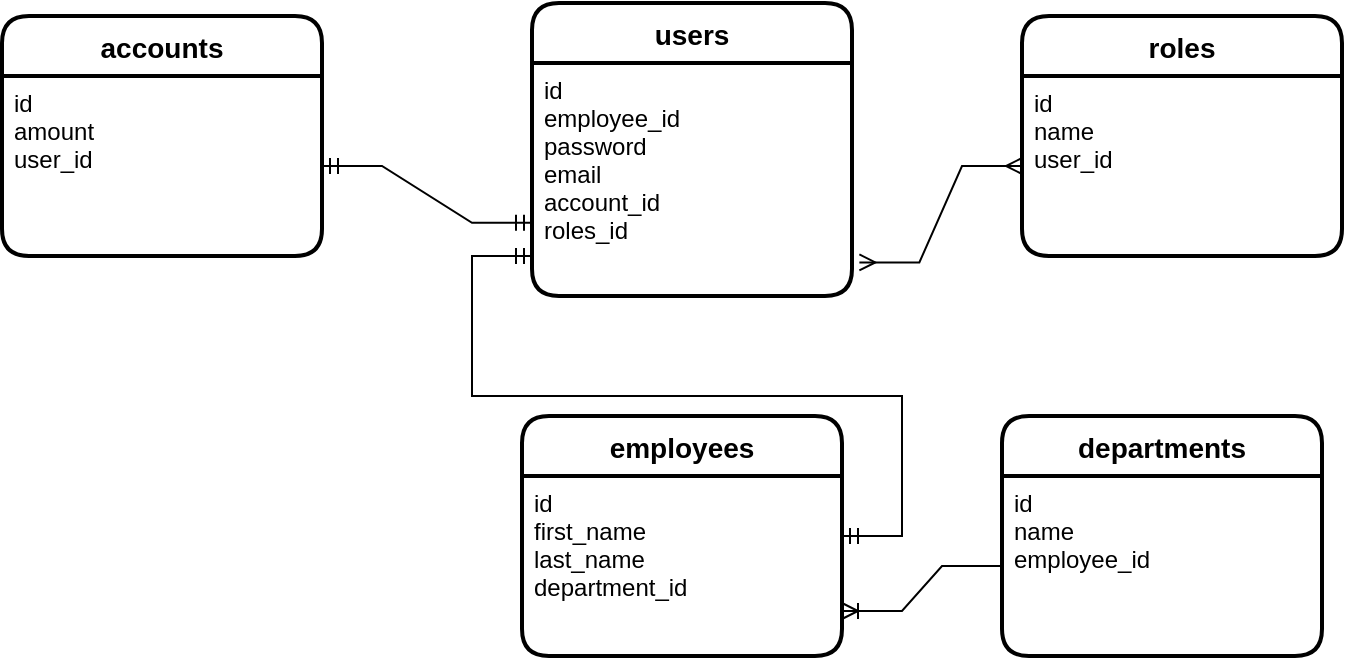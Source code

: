 <mxfile version="20.3.3" type="github">
  <diagram id="R2lEEEUBdFMjLlhIrx00" name="Page-1">
    <mxGraphModel dx="1632" dy="411" grid="1" gridSize="10" guides="1" tooltips="1" connect="1" arrows="1" fold="1" page="1" pageScale="1" pageWidth="850" pageHeight="1100" math="0" shadow="0" extFonts="Permanent Marker^https://fonts.googleapis.com/css?family=Permanent+Marker">
      <root>
        <mxCell id="0" />
        <mxCell id="1" parent="0" />
        <mxCell id="R6Zpb3YCfQ7Uk_6Jtfor-1" value="accounts" style="swimlane;childLayout=stackLayout;horizontal=1;startSize=30;horizontalStack=0;rounded=1;fontSize=14;fontStyle=1;strokeWidth=2;resizeParent=0;resizeLast=1;shadow=0;dashed=0;align=center;" vertex="1" parent="1">
          <mxGeometry y="10" width="160" height="120" as="geometry" />
        </mxCell>
        <mxCell id="R6Zpb3YCfQ7Uk_6Jtfor-2" value="id&#xa;amount&#xa;user_id" style="align=left;strokeColor=none;fillColor=none;spacingLeft=4;fontSize=12;verticalAlign=top;resizable=0;rotatable=0;part=1;" vertex="1" parent="R6Zpb3YCfQ7Uk_6Jtfor-1">
          <mxGeometry y="30" width="160" height="90" as="geometry" />
        </mxCell>
        <mxCell id="R6Zpb3YCfQ7Uk_6Jtfor-4" value="users" style="swimlane;childLayout=stackLayout;horizontal=1;startSize=30;horizontalStack=0;rounded=1;fontSize=14;fontStyle=1;strokeWidth=2;resizeParent=0;resizeLast=1;shadow=0;dashed=0;align=center;" vertex="1" parent="1">
          <mxGeometry x="265" y="3.5" width="160" height="146.5" as="geometry" />
        </mxCell>
        <mxCell id="R6Zpb3YCfQ7Uk_6Jtfor-5" value="id&#xa;employee_id&#xa;password&#xa;email&#xa;account_id&#xa;roles_id" style="align=left;strokeColor=none;fillColor=none;spacingLeft=4;fontSize=12;verticalAlign=top;resizable=0;rotatable=0;part=1;" vertex="1" parent="R6Zpb3YCfQ7Uk_6Jtfor-4">
          <mxGeometry y="30" width="160" height="116.5" as="geometry" />
        </mxCell>
        <mxCell id="R6Zpb3YCfQ7Uk_6Jtfor-8" value="" style="edgeStyle=entityRelationEdgeStyle;fontSize=12;html=1;endArrow=ERmandOne;startArrow=ERmandOne;rounded=0;exitX=1;exitY=0.5;exitDx=0;exitDy=0;entryX=0;entryY=0.75;entryDx=0;entryDy=0;" edge="1" parent="1" source="R6Zpb3YCfQ7Uk_6Jtfor-2" target="R6Zpb3YCfQ7Uk_6Jtfor-4">
          <mxGeometry width="100" height="100" relative="1" as="geometry">
            <mxPoint x="260" y="230" as="sourcePoint" />
            <mxPoint x="360" y="130" as="targetPoint" />
          </mxGeometry>
        </mxCell>
        <mxCell id="R6Zpb3YCfQ7Uk_6Jtfor-9" value="roles" style="swimlane;childLayout=stackLayout;horizontal=1;startSize=30;horizontalStack=0;rounded=1;fontSize=14;fontStyle=1;strokeWidth=2;resizeParent=0;resizeLast=1;shadow=0;dashed=0;align=center;" vertex="1" parent="1">
          <mxGeometry x="510" y="10" width="160" height="120" as="geometry" />
        </mxCell>
        <mxCell id="R6Zpb3YCfQ7Uk_6Jtfor-10" value="id&#xa;name&#xa;user_id" style="align=left;strokeColor=none;fillColor=none;spacingLeft=4;fontSize=12;verticalAlign=top;resizable=0;rotatable=0;part=1;" vertex="1" parent="R6Zpb3YCfQ7Uk_6Jtfor-9">
          <mxGeometry y="30" width="160" height="90" as="geometry" />
        </mxCell>
        <mxCell id="R6Zpb3YCfQ7Uk_6Jtfor-12" value="" style="edgeStyle=entityRelationEdgeStyle;fontSize=12;html=1;endArrow=ERmany;startArrow=ERmany;rounded=0;entryX=0;entryY=0.5;entryDx=0;entryDy=0;exitX=1.023;exitY=0.856;exitDx=0;exitDy=0;exitPerimeter=0;" edge="1" parent="1" source="R6Zpb3YCfQ7Uk_6Jtfor-5" target="R6Zpb3YCfQ7Uk_6Jtfor-10">
          <mxGeometry width="100" height="100" relative="1" as="geometry">
            <mxPoint x="380" y="220" as="sourcePoint" />
            <mxPoint x="480" y="120" as="targetPoint" />
          </mxGeometry>
        </mxCell>
        <mxCell id="R6Zpb3YCfQ7Uk_6Jtfor-13" value="employees" style="swimlane;childLayout=stackLayout;horizontal=1;startSize=30;horizontalStack=0;rounded=1;fontSize=14;fontStyle=1;strokeWidth=2;resizeParent=0;resizeLast=1;shadow=0;dashed=0;align=center;" vertex="1" parent="1">
          <mxGeometry x="260" y="210" width="160" height="120" as="geometry" />
        </mxCell>
        <mxCell id="R6Zpb3YCfQ7Uk_6Jtfor-14" value="id&#xa;first_name&#xa;last_name&#xa;department_id" style="align=left;strokeColor=none;fillColor=none;spacingLeft=4;fontSize=12;verticalAlign=top;resizable=0;rotatable=0;part=1;" vertex="1" parent="R6Zpb3YCfQ7Uk_6Jtfor-13">
          <mxGeometry y="30" width="160" height="90" as="geometry" />
        </mxCell>
        <mxCell id="R6Zpb3YCfQ7Uk_6Jtfor-15" value="departments" style="swimlane;childLayout=stackLayout;horizontal=1;startSize=30;horizontalStack=0;rounded=1;fontSize=14;fontStyle=1;strokeWidth=2;resizeParent=0;resizeLast=1;shadow=0;dashed=0;align=center;" vertex="1" parent="1">
          <mxGeometry x="500" y="210" width="160" height="120" as="geometry" />
        </mxCell>
        <mxCell id="R6Zpb3YCfQ7Uk_6Jtfor-16" value="id&#xa;name&#xa;employee_id" style="align=left;strokeColor=none;fillColor=none;spacingLeft=4;fontSize=12;verticalAlign=top;resizable=0;rotatable=0;part=1;" vertex="1" parent="R6Zpb3YCfQ7Uk_6Jtfor-15">
          <mxGeometry y="30" width="160" height="90" as="geometry" />
        </mxCell>
        <mxCell id="R6Zpb3YCfQ7Uk_6Jtfor-18" value="" style="edgeStyle=entityRelationEdgeStyle;fontSize=12;html=1;endArrow=ERoneToMany;rounded=0;entryX=1;entryY=0.75;entryDx=0;entryDy=0;exitX=0;exitY=0.5;exitDx=0;exitDy=0;" edge="1" parent="1" source="R6Zpb3YCfQ7Uk_6Jtfor-16" target="R6Zpb3YCfQ7Uk_6Jtfor-14">
          <mxGeometry width="100" height="100" relative="1" as="geometry">
            <mxPoint x="375" y="400" as="sourcePoint" />
            <mxPoint x="475" y="300" as="targetPoint" />
          </mxGeometry>
        </mxCell>
        <mxCell id="R6Zpb3YCfQ7Uk_6Jtfor-19" value="" style="edgeStyle=entityRelationEdgeStyle;fontSize=12;html=1;endArrow=ERmandOne;startArrow=ERmandOne;rounded=0;" edge="1" parent="1" source="R6Zpb3YCfQ7Uk_6Jtfor-13">
          <mxGeometry width="100" height="100" relative="1" as="geometry">
            <mxPoint x="195" y="300" as="sourcePoint" />
            <mxPoint x="265" y="130" as="targetPoint" />
          </mxGeometry>
        </mxCell>
      </root>
    </mxGraphModel>
  </diagram>
</mxfile>
